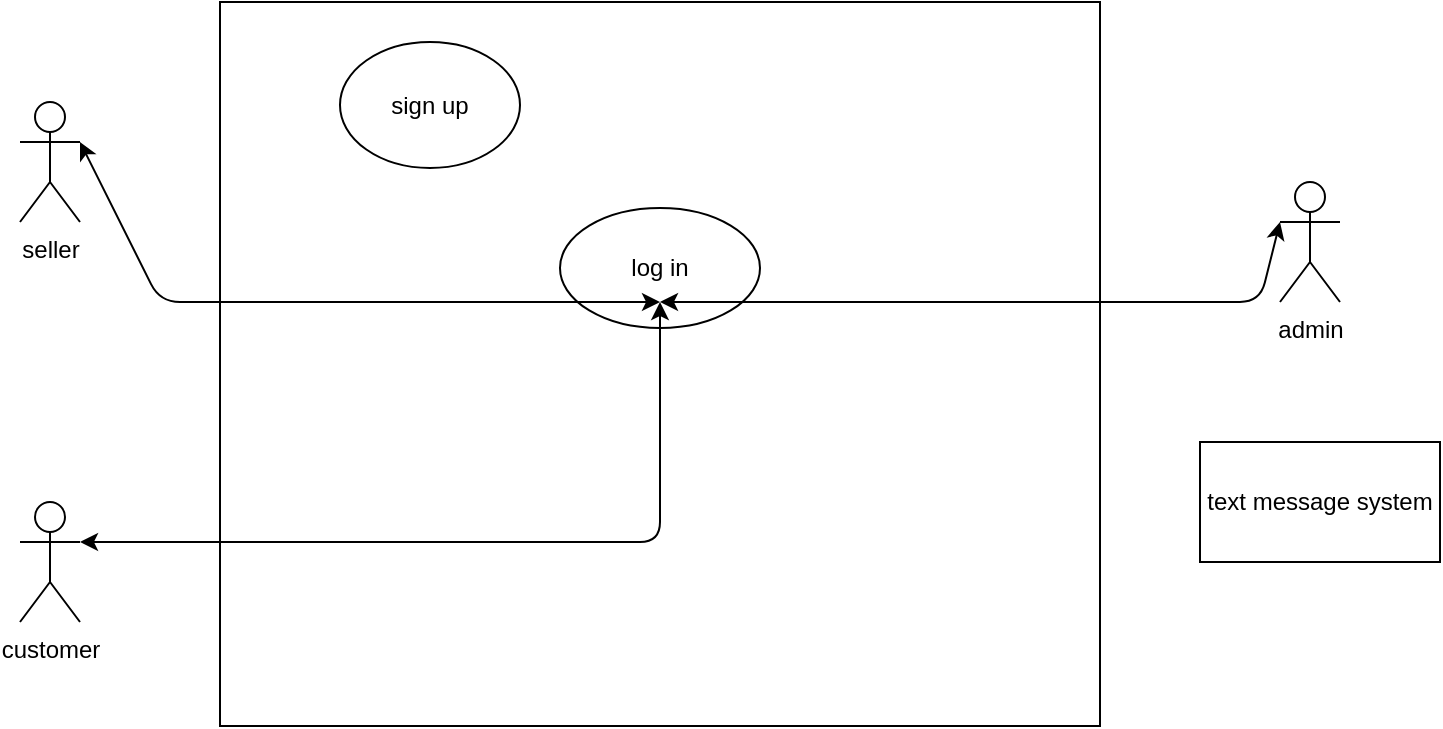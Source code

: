 <mxfile version="13.10.5" type="github">
  <diagram name="Page-1" id="e7e014a7-5840-1c2e-5031-d8a46d1fe8dd">
    <mxGraphModel dx="868" dy="479" grid="1" gridSize="10" guides="1" tooltips="1" connect="1" arrows="1" fold="1" page="1" pageScale="1" pageWidth="1169" pageHeight="826" background="#ffffff" math="0" shadow="0">
      <root>
        <mxCell id="0" />
        <mxCell id="1" parent="0" />
        <mxCell id="Ti_cdP-LwR2GLxK3Q5Qu-41" value="" style="rounded=0;whiteSpace=wrap;html=1;" parent="1" vertex="1">
          <mxGeometry x="330" y="250" width="440" height="362" as="geometry" />
        </mxCell>
        <mxCell id="Ti_cdP-LwR2GLxK3Q5Qu-43" value="customer" style="shape=umlActor;verticalLabelPosition=bottom;verticalAlign=top;html=1;outlineConnect=0;" parent="1" vertex="1">
          <mxGeometry x="230" y="500" width="30" height="60" as="geometry" />
        </mxCell>
        <mxCell id="rXxGUh9YkXs_mze31AUG-1" value="sign up" style="ellipse;whiteSpace=wrap;html=1;" parent="1" vertex="1">
          <mxGeometry x="390" y="270" width="90" height="63" as="geometry" />
        </mxCell>
        <mxCell id="Ti_cdP-LwR2GLxK3Q5Qu-42" value="seller" style="shape=umlActor;verticalLabelPosition=bottom;verticalAlign=top;html=1;outlineConnect=0;" parent="1" vertex="1">
          <mxGeometry x="230" y="300" width="30" height="60" as="geometry" />
        </mxCell>
        <mxCell id="rXxGUh9YkXs_mze31AUG-5" value="admin" style="shape=umlActor;verticalLabelPosition=bottom;verticalAlign=top;html=1;outlineConnect=0;" parent="1" vertex="1">
          <mxGeometry x="860" y="340" width="30" height="60" as="geometry" />
        </mxCell>
        <mxCell id="rXxGUh9YkXs_mze31AUG-7" value="text message system" style="rounded=0;whiteSpace=wrap;html=1;" parent="1" vertex="1">
          <mxGeometry x="820" y="470" width="120" height="60" as="geometry" />
        </mxCell>
        <mxCell id="Jm9gUiOZweeL1IYtcXkK-2" value="log in" style="ellipse;whiteSpace=wrap;html=1;" parent="1" vertex="1">
          <mxGeometry x="500" y="353" width="100" height="60" as="geometry" />
        </mxCell>
        <mxCell id="Jm9gUiOZweeL1IYtcXkK-7" value="" style="endArrow=classic;startArrow=classic;html=1;exitX=1;exitY=0.333;exitDx=0;exitDy=0;exitPerimeter=0;" parent="1" source="Ti_cdP-LwR2GLxK3Q5Qu-42" edge="1">
          <mxGeometry width="50" height="50" relative="1" as="geometry">
            <mxPoint x="500" y="450" as="sourcePoint" />
            <mxPoint x="550" y="400" as="targetPoint" />
            <Array as="points">
              <mxPoint x="300" y="400" />
            </Array>
          </mxGeometry>
        </mxCell>
        <mxCell id="Jm9gUiOZweeL1IYtcXkK-8" value="" style="endArrow=classic;startArrow=classic;html=1;exitX=1;exitY=0.333;exitDx=0;exitDy=0;exitPerimeter=0;" parent="1" source="Ti_cdP-LwR2GLxK3Q5Qu-43" edge="1">
          <mxGeometry width="50" height="50" relative="1" as="geometry">
            <mxPoint x="500" y="450" as="sourcePoint" />
            <mxPoint x="550" y="400" as="targetPoint" />
            <Array as="points">
              <mxPoint x="550" y="520" />
            </Array>
          </mxGeometry>
        </mxCell>
        <mxCell id="Jm9gUiOZweeL1IYtcXkK-9" value="" style="endArrow=classic;startArrow=classic;html=1;exitX=0;exitY=0.333;exitDx=0;exitDy=0;exitPerimeter=0;" parent="1" source="rXxGUh9YkXs_mze31AUG-5" edge="1">
          <mxGeometry width="50" height="50" relative="1" as="geometry">
            <mxPoint x="500" y="450" as="sourcePoint" />
            <mxPoint x="550" y="400" as="targetPoint" />
            <Array as="points">
              <mxPoint x="850" y="400" />
            </Array>
          </mxGeometry>
        </mxCell>
      </root>
    </mxGraphModel>
  </diagram>
</mxfile>
